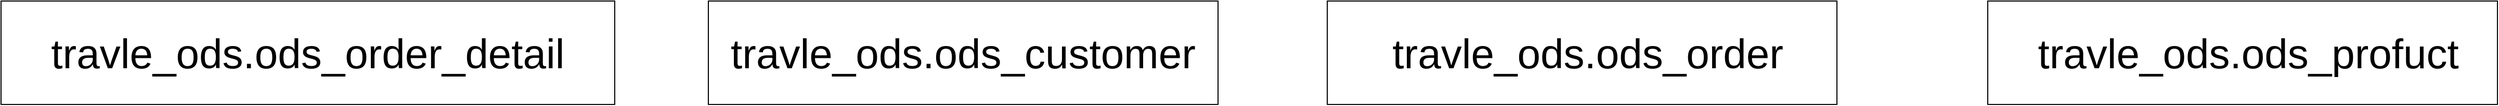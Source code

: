 <mxfile version="12.1.1" type="github" pages="1"><diagram id="aKMHwKRa75FfLoCxhGyF" name="Page-1"><mxGraphModel dx="6713" dy="1777" grid="1" gridSize="10" guides="1" tooltips="1" connect="1" arrows="1" fold="1" page="1" pageScale="1" pageWidth="3300" pageHeight="4681" math="0" shadow="0"><root><mxCell id="0"/><mxCell id="1" parent="0"/><mxCell id="U9-ZUsqD0OncdYIlgi3j-1" value="&lt;div&gt;&lt;font style=&quot;font-size: 40px&quot;&gt;&amp;nbsp;travle_ods.ods_order_detail&amp;nbsp;&lt;/font&gt;&lt;/div&gt;" style="rounded=0;whiteSpace=wrap;html=1;" vertex="1" parent="1"><mxGeometry x="-120" y="3996" width="590" height="100" as="geometry"/></mxCell><mxCell id="U9-ZUsqD0OncdYIlgi3j-4" value="&lt;div&gt;&lt;font style=&quot;font-size: 40px&quot;&gt;&amp;nbsp;travle_ods.ods_customer&amp;nbsp;&lt;/font&gt;&lt;/div&gt;" style="rounded=0;whiteSpace=wrap;html=1;" vertex="1" parent="1"><mxGeometry x="560" y="3996.0" width="490" height="100" as="geometry"/></mxCell><mxCell id="U9-ZUsqD0OncdYIlgi3j-5" value="&lt;div&gt;&lt;font style=&quot;font-size: 40px&quot;&gt;&amp;nbsp;travle_ods.ods_profuct&lt;/font&gt;&lt;/div&gt;" style="rounded=0;whiteSpace=wrap;html=1;" vertex="1" parent="1"><mxGeometry x="1790" y="3996.0" width="490" height="100" as="geometry"/></mxCell><mxCell id="U9-ZUsqD0OncdYIlgi3j-6" value="&lt;div&gt;&lt;font style=&quot;font-size: 40px&quot;&gt;&amp;nbsp;travle_ods.ods_order&lt;/font&gt;&lt;/div&gt;" style="rounded=0;whiteSpace=wrap;html=1;" vertex="1" parent="1"><mxGeometry x="1155" y="3996.0" width="490" height="100" as="geometry"/></mxCell></root></mxGraphModel></diagram></mxfile>